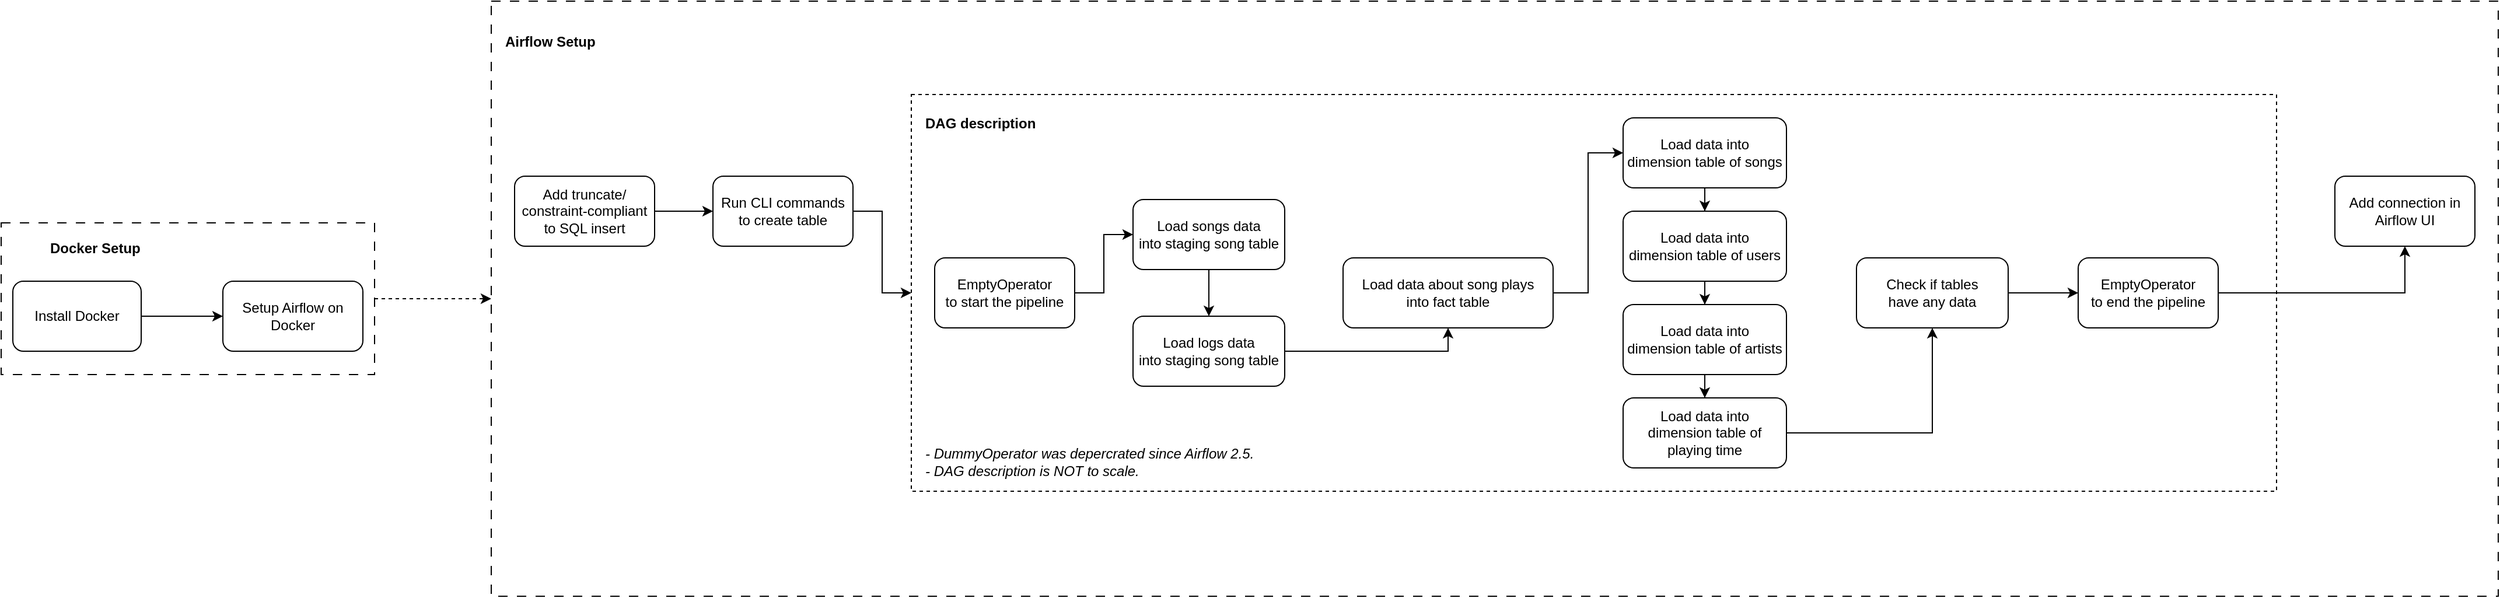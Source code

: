 <mxfile version="28.0.6">
  <diagram name="Page-1" id="rsnpijWVpPrH7a1wIzwh">
    <mxGraphModel dx="2502" dy="1382" grid="1" gridSize="10" guides="1" tooltips="1" connect="1" arrows="1" fold="1" page="1" pageScale="1" pageWidth="100000" pageHeight="4681" math="0" shadow="0">
      <root>
        <mxCell id="0" />
        <mxCell id="1" parent="0" />
        <mxCell id="sWgqOc5sQ6NPdn3p1-W5-13" style="edgeStyle=orthogonalEdgeStyle;rounded=0;orthogonalLoop=1;jettySize=auto;html=1;dashed=1;" edge="1" parent="1" source="sWgqOc5sQ6NPdn3p1-W5-1" target="sWgqOc5sQ6NPdn3p1-W5-10">
          <mxGeometry relative="1" as="geometry" />
        </mxCell>
        <mxCell id="sWgqOc5sQ6NPdn3p1-W5-10" value="" style="rounded=0;whiteSpace=wrap;html=1;gradientColor=default;fillColor=none;dashed=1;dashPattern=8 8;" vertex="1" parent="1">
          <mxGeometry x="570" y="60" width="1720" height="510" as="geometry" />
        </mxCell>
        <mxCell id="sWgqOc5sQ6NPdn3p1-W5-12" value="Airflow Setup" style="text;html=1;align=left;verticalAlign=middle;whiteSpace=wrap;rounded=0;fontStyle=1" vertex="1" parent="1">
          <mxGeometry x="580" y="80" width="90" height="30" as="geometry" />
        </mxCell>
        <mxCell id="sWgqOc5sQ6NPdn3p1-W5-16" style="edgeStyle=orthogonalEdgeStyle;rounded=0;orthogonalLoop=1;jettySize=auto;html=1;" edge="1" parent="1" source="sWgqOc5sQ6NPdn3p1-W5-14">
          <mxGeometry relative="1" as="geometry">
            <mxPoint x="760" y="240" as="targetPoint" />
          </mxGeometry>
        </mxCell>
        <mxCell id="sWgqOc5sQ6NPdn3p1-W5-14" value="Add truncate/&lt;br&gt;constraint-compliant to SQL insert" style="rounded=1;whiteSpace=wrap;html=1;" vertex="1" parent="1">
          <mxGeometry x="590" y="210" width="120" height="60" as="geometry" />
        </mxCell>
        <mxCell id="sWgqOc5sQ6NPdn3p1-W5-44" style="edgeStyle=orthogonalEdgeStyle;rounded=0;orthogonalLoop=1;jettySize=auto;html=1;" edge="1" parent="1" source="sWgqOc5sQ6NPdn3p1-W5-19" target="sWgqOc5sQ6NPdn3p1-W5-20">
          <mxGeometry relative="1" as="geometry" />
        </mxCell>
        <mxCell id="sWgqOc5sQ6NPdn3p1-W5-19" value="Run CLI commands&lt;br&gt;to create table" style="rounded=1;whiteSpace=wrap;html=1;" vertex="1" parent="1">
          <mxGeometry x="760" y="210" width="120" height="60" as="geometry" />
        </mxCell>
        <mxCell id="sWgqOc5sQ6NPdn3p1-W5-20" value="" style="rounded=0;whiteSpace=wrap;html=1;dashed=1;" vertex="1" parent="1">
          <mxGeometry x="930" y="140" width="1170" height="340" as="geometry" />
        </mxCell>
        <mxCell id="sWgqOc5sQ6NPdn3p1-W5-22" value="DAG description" style="text;html=1;align=left;verticalAlign=middle;whiteSpace=wrap;rounded=0;fontStyle=1" vertex="1" parent="1">
          <mxGeometry x="940" y="150" width="100" height="30" as="geometry" />
        </mxCell>
        <mxCell id="sWgqOc5sQ6NPdn3p1-W5-26" style="edgeStyle=orthogonalEdgeStyle;rounded=0;orthogonalLoop=1;jettySize=auto;html=1;entryX=0;entryY=0.5;entryDx=0;entryDy=0;" edge="1" parent="1" source="sWgqOc5sQ6NPdn3p1-W5-23" target="sWgqOc5sQ6NPdn3p1-W5-24">
          <mxGeometry relative="1" as="geometry" />
        </mxCell>
        <mxCell id="sWgqOc5sQ6NPdn3p1-W5-23" value="EmptyOperator&lt;br&gt;to start the pipeline" style="rounded=1;whiteSpace=wrap;html=1;" vertex="1" parent="1">
          <mxGeometry x="950" y="280" width="120" height="60" as="geometry" />
        </mxCell>
        <mxCell id="sWgqOc5sQ6NPdn3p1-W5-27" style="edgeStyle=orthogonalEdgeStyle;rounded=0;orthogonalLoop=1;jettySize=auto;html=1;" edge="1" parent="1" source="sWgqOc5sQ6NPdn3p1-W5-24" target="sWgqOc5sQ6NPdn3p1-W5-25">
          <mxGeometry relative="1" as="geometry" />
        </mxCell>
        <mxCell id="sWgqOc5sQ6NPdn3p1-W5-24" value="Load songs data&lt;br&gt;into staging song table" style="rounded=1;whiteSpace=wrap;html=1;" vertex="1" parent="1">
          <mxGeometry x="1120" y="230" width="130" height="60" as="geometry" />
        </mxCell>
        <mxCell id="sWgqOc5sQ6NPdn3p1-W5-29" style="edgeStyle=orthogonalEdgeStyle;rounded=0;orthogonalLoop=1;jettySize=auto;html=1;entryX=0.5;entryY=1;entryDx=0;entryDy=0;" edge="1" parent="1" source="sWgqOc5sQ6NPdn3p1-W5-25" target="sWgqOc5sQ6NPdn3p1-W5-28">
          <mxGeometry relative="1" as="geometry" />
        </mxCell>
        <mxCell id="sWgqOc5sQ6NPdn3p1-W5-25" value="Load logs data&lt;br&gt;into staging song table" style="rounded=1;whiteSpace=wrap;html=1;" vertex="1" parent="1">
          <mxGeometry x="1120" y="330" width="130" height="60" as="geometry" />
        </mxCell>
        <mxCell id="sWgqOc5sQ6NPdn3p1-W5-35" style="edgeStyle=orthogonalEdgeStyle;rounded=0;orthogonalLoop=1;jettySize=auto;html=1;entryX=0;entryY=0.5;entryDx=0;entryDy=0;" edge="1" parent="1" source="sWgqOc5sQ6NPdn3p1-W5-28" target="sWgqOc5sQ6NPdn3p1-W5-31">
          <mxGeometry relative="1" as="geometry" />
        </mxCell>
        <mxCell id="sWgqOc5sQ6NPdn3p1-W5-28" value="Load data about song plays&lt;br&gt;into fact table" style="rounded=1;whiteSpace=wrap;html=1;" vertex="1" parent="1">
          <mxGeometry x="1300" y="280" width="180" height="60" as="geometry" />
        </mxCell>
        <mxCell id="sWgqOc5sQ6NPdn3p1-W5-36" style="edgeStyle=orthogonalEdgeStyle;rounded=0;orthogonalLoop=1;jettySize=auto;html=1;" edge="1" parent="1" source="sWgqOc5sQ6NPdn3p1-W5-31" target="sWgqOc5sQ6NPdn3p1-W5-32">
          <mxGeometry relative="1" as="geometry" />
        </mxCell>
        <mxCell id="sWgqOc5sQ6NPdn3p1-W5-31" value="Load data into&lt;br&gt;dimension table of songs" style="rounded=1;whiteSpace=wrap;html=1;" vertex="1" parent="1">
          <mxGeometry x="1540" y="160" width="140" height="60" as="geometry" />
        </mxCell>
        <mxCell id="sWgqOc5sQ6NPdn3p1-W5-37" style="edgeStyle=orthogonalEdgeStyle;rounded=0;orthogonalLoop=1;jettySize=auto;html=1;" edge="1" parent="1" source="sWgqOc5sQ6NPdn3p1-W5-32" target="sWgqOc5sQ6NPdn3p1-W5-33">
          <mxGeometry relative="1" as="geometry" />
        </mxCell>
        <mxCell id="sWgqOc5sQ6NPdn3p1-W5-32" value="Load data into&lt;br&gt;dimension table of users" style="rounded=1;whiteSpace=wrap;html=1;" vertex="1" parent="1">
          <mxGeometry x="1540" y="240" width="140" height="60" as="geometry" />
        </mxCell>
        <mxCell id="sWgqOc5sQ6NPdn3p1-W5-38" style="edgeStyle=orthogonalEdgeStyle;rounded=0;orthogonalLoop=1;jettySize=auto;html=1;" edge="1" parent="1" source="sWgqOc5sQ6NPdn3p1-W5-33" target="sWgqOc5sQ6NPdn3p1-W5-34">
          <mxGeometry relative="1" as="geometry" />
        </mxCell>
        <mxCell id="sWgqOc5sQ6NPdn3p1-W5-33" value="Load data into&lt;br&gt;dimension table of artists" style="rounded=1;whiteSpace=wrap;html=1;" vertex="1" parent="1">
          <mxGeometry x="1540" y="320" width="140" height="60" as="geometry" />
        </mxCell>
        <mxCell id="sWgqOc5sQ6NPdn3p1-W5-40" style="edgeStyle=orthogonalEdgeStyle;rounded=0;orthogonalLoop=1;jettySize=auto;html=1;entryX=0.5;entryY=1;entryDx=0;entryDy=0;" edge="1" parent="1" source="sWgqOc5sQ6NPdn3p1-W5-34" target="sWgqOc5sQ6NPdn3p1-W5-39">
          <mxGeometry relative="1" as="geometry" />
        </mxCell>
        <mxCell id="sWgqOc5sQ6NPdn3p1-W5-34" value="Load data into&lt;br&gt;dimension table of playing time" style="rounded=1;whiteSpace=wrap;html=1;" vertex="1" parent="1">
          <mxGeometry x="1540" y="400" width="140" height="60" as="geometry" />
        </mxCell>
        <mxCell id="sWgqOc5sQ6NPdn3p1-W5-42" style="edgeStyle=orthogonalEdgeStyle;rounded=0;orthogonalLoop=1;jettySize=auto;html=1;entryX=0;entryY=0.5;entryDx=0;entryDy=0;" edge="1" parent="1" source="sWgqOc5sQ6NPdn3p1-W5-39" target="sWgqOc5sQ6NPdn3p1-W5-41">
          <mxGeometry relative="1" as="geometry" />
        </mxCell>
        <mxCell id="sWgqOc5sQ6NPdn3p1-W5-39" value="Check if tables &lt;br&gt;have any data" style="rounded=1;whiteSpace=wrap;html=1;" vertex="1" parent="1">
          <mxGeometry x="1740" y="280" width="130" height="60" as="geometry" />
        </mxCell>
        <mxCell id="sWgqOc5sQ6NPdn3p1-W5-46" style="edgeStyle=orthogonalEdgeStyle;rounded=0;orthogonalLoop=1;jettySize=auto;html=1;entryX=0.5;entryY=1;entryDx=0;entryDy=0;" edge="1" parent="1" source="sWgqOc5sQ6NPdn3p1-W5-41" target="sWgqOc5sQ6NPdn3p1-W5-43">
          <mxGeometry relative="1" as="geometry" />
        </mxCell>
        <mxCell id="sWgqOc5sQ6NPdn3p1-W5-41" value="EmptyOperator&lt;br&gt;to end the pipeline" style="rounded=1;whiteSpace=wrap;html=1;" vertex="1" parent="1">
          <mxGeometry x="1930" y="280" width="120" height="60" as="geometry" />
        </mxCell>
        <mxCell id="sWgqOc5sQ6NPdn3p1-W5-43" value="Add connection in&lt;br&gt;Airflow UI" style="rounded=1;whiteSpace=wrap;html=1;" vertex="1" parent="1">
          <mxGeometry x="2150" y="210" width="120" height="60" as="geometry" />
        </mxCell>
        <mxCell id="sWgqOc5sQ6NPdn3p1-W5-47" value="- DummyOperator was depercrated since Airflow 2.5.&lt;div&gt;- DAG description is NOT to scale.&lt;/div&gt;" style="text;html=1;align=left;verticalAlign=middle;whiteSpace=wrap;rounded=0;fontStyle=2" vertex="1" parent="1">
          <mxGeometry x="940" y="440" width="300" height="30" as="geometry" />
        </mxCell>
        <mxCell id="sWgqOc5sQ6NPdn3p1-W5-48" value="" style="group" vertex="1" connectable="0" parent="1">
          <mxGeometry x="150" y="250" width="320" height="130" as="geometry" />
        </mxCell>
        <mxCell id="sWgqOc5sQ6NPdn3p1-W5-1" value="" style="rounded=0;whiteSpace=wrap;html=1;gradientColor=default;fillColor=none;dashed=1;dashPattern=8 8;" vertex="1" parent="sWgqOc5sQ6NPdn3p1-W5-48">
          <mxGeometry width="320" height="130" as="geometry" />
        </mxCell>
        <mxCell id="sWgqOc5sQ6NPdn3p1-W5-2" value="Docker Setup" style="text;html=1;align=left;verticalAlign=middle;whiteSpace=wrap;rounded=0;fontStyle=1" vertex="1" parent="sWgqOc5sQ6NPdn3p1-W5-48">
          <mxGeometry x="40" y="7" width="90" height="30" as="geometry" />
        </mxCell>
        <mxCell id="sWgqOc5sQ6NPdn3p1-W5-4" value="" style="shape=image;html=1;verticalAlign=top;verticalLabelPosition=bottom;labelBackgroundColor=#ffffff;imageAspect=0;aspect=fixed;image=https://icons.diagrams.net/icon-cache1/Unicons_Line_vol_3-2965/docker-1335.svg" vertex="1" parent="sWgqOc5sQ6NPdn3p1-W5-48">
          <mxGeometry x="10" y="10" width="24" height="24" as="geometry" />
        </mxCell>
        <mxCell id="sWgqOc5sQ6NPdn3p1-W5-9" style="edgeStyle=orthogonalEdgeStyle;rounded=0;orthogonalLoop=1;jettySize=auto;html=1;" edge="1" parent="sWgqOc5sQ6NPdn3p1-W5-48" source="sWgqOc5sQ6NPdn3p1-W5-6" target="sWgqOc5sQ6NPdn3p1-W5-7">
          <mxGeometry relative="1" as="geometry" />
        </mxCell>
        <mxCell id="sWgqOc5sQ6NPdn3p1-W5-6" value="Install Docker" style="rounded=1;whiteSpace=wrap;html=1;" vertex="1" parent="sWgqOc5sQ6NPdn3p1-W5-48">
          <mxGeometry x="10" y="50" width="110" height="60" as="geometry" />
        </mxCell>
        <mxCell id="sWgqOc5sQ6NPdn3p1-W5-7" value="Setup Airflow on Docker" style="rounded=1;whiteSpace=wrap;html=1;" vertex="1" parent="sWgqOc5sQ6NPdn3p1-W5-48">
          <mxGeometry x="190" y="50" width="120" height="60" as="geometry" />
        </mxCell>
      </root>
    </mxGraphModel>
  </diagram>
</mxfile>
